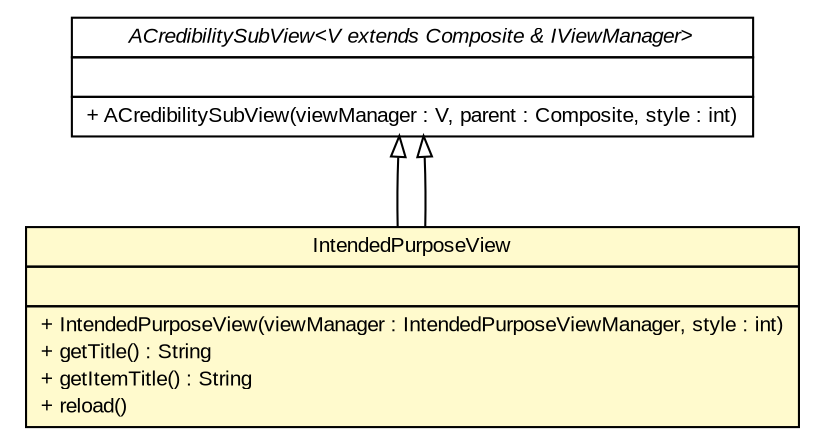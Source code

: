 #!/usr/local/bin/dot
#
# Class diagram 
# Generated by UMLGraph version R5_6-24-gf6e263 (http://www.umlgraph.org/)
#

digraph G {
	edge [fontname="arial",fontsize=10,labelfontname="arial",labelfontsize=10];
	node [fontname="arial",fontsize=10,shape=plaintext];
	nodesep=0.25;
	ranksep=0.5;
	// gov.sandia.cf.parts.ui.ACredibilitySubView<V extends org.eclipse.swt.widgets.Composite & gov.sandia.cf.parts.ui.IViewManager>
	c227575 [label=<<table title="gov.sandia.cf.parts.ui.ACredibilitySubView" border="0" cellborder="1" cellspacing="0" cellpadding="2" port="p" href="../ACredibilitySubView.html">
		<tr><td><table border="0" cellspacing="0" cellpadding="1">
<tr><td align="center" balign="center"><font face="arial italic"> ACredibilitySubView&lt;V extends Composite &amp; IViewManager&gt; </font></td></tr>
		</table></td></tr>
		<tr><td><table border="0" cellspacing="0" cellpadding="1">
<tr><td align="left" balign="left">  </td></tr>
		</table></td></tr>
		<tr><td><table border="0" cellspacing="0" cellpadding="1">
<tr><td align="left" balign="left"> + ACredibilitySubView(viewManager : V, parent : Composite, style : int) </td></tr>
		</table></td></tr>
		</table>>, URL="../ACredibilitySubView.html", fontname="arial", fontcolor="black", fontsize=10.0];
	// gov.sandia.cf.parts.ui.intendedpurpose.IntendedPurposeView
	c227598 [label=<<table title="gov.sandia.cf.parts.ui.intendedpurpose.IntendedPurposeView" border="0" cellborder="1" cellspacing="0" cellpadding="2" port="p" bgcolor="lemonChiffon" href="./IntendedPurposeView.html">
		<tr><td><table border="0" cellspacing="0" cellpadding="1">
<tr><td align="center" balign="center"> IntendedPurposeView </td></tr>
		</table></td></tr>
		<tr><td><table border="0" cellspacing="0" cellpadding="1">
<tr><td align="left" balign="left">  </td></tr>
		</table></td></tr>
		<tr><td><table border="0" cellspacing="0" cellpadding="1">
<tr><td align="left" balign="left"> + IntendedPurposeView(viewManager : IntendedPurposeViewManager, style : int) </td></tr>
<tr><td align="left" balign="left"> + getTitle() : String </td></tr>
<tr><td align="left" balign="left"> + getItemTitle() : String </td></tr>
<tr><td align="left" balign="left"> + reload() </td></tr>
		</table></td></tr>
		</table>>, URL="./IntendedPurposeView.html", fontname="arial", fontcolor="black", fontsize=10.0];
	//gov.sandia.cf.parts.ui.intendedpurpose.IntendedPurposeView extends gov.sandia.cf.parts.ui.ACredibilitySubView<gov.sandia.cf.parts.ui.intendedpurpose.IntendedPurposeViewManager>
	c227575:p -> c227598:p [dir=back,arrowtail=empty];
	//gov.sandia.cf.parts.ui.intendedpurpose.IntendedPurposeView extends gov.sandia.cf.parts.ui.ACredibilitySubView<gov.sandia.cf.parts.ui.intendedpurpose.IntendedPurposeViewManager>
	c227575:p -> c227598:p [dir=back,arrowtail=empty];
}

